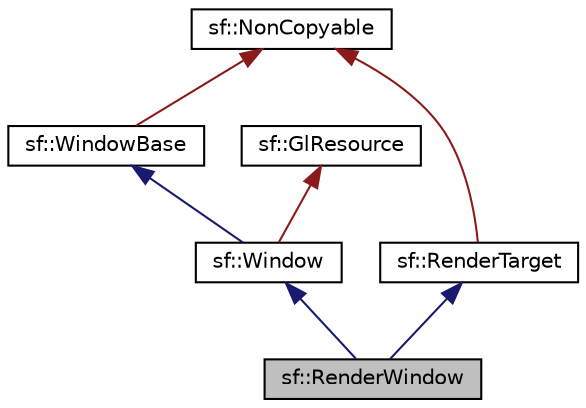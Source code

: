 digraph "sf::RenderWindow"
{
 // LATEX_PDF_SIZE
  edge [fontname="Helvetica",fontsize="10",labelfontname="Helvetica",labelfontsize="10"];
  node [fontname="Helvetica",fontsize="10",shape=record];
  Node1 [label="sf::RenderWindow",height=0.2,width=0.4,color="black", fillcolor="grey75", style="filled", fontcolor="black",tooltip="Window that can serve as a target for 2D drawing."];
  Node2 -> Node1 [dir="back",color="midnightblue",fontsize="10",style="solid",fontname="Helvetica"];
  Node2 [label="sf::Window",height=0.2,width=0.4,color="black", fillcolor="white", style="filled",URL="$dd/d2f/classsf_1_1Window.html",tooltip="Window that serves as a target for OpenGL rendering."];
  Node3 -> Node2 [dir="back",color="midnightblue",fontsize="10",style="solid",fontname="Helvetica"];
  Node3 [label="sf::WindowBase",height=0.2,width=0.4,color="black", fillcolor="white", style="filled",URL="$d2/d1d/classsf_1_1WindowBase.html",tooltip="Window that serves as a base for other windows."];
  Node4 -> Node3 [dir="back",color="firebrick4",fontsize="10",style="solid",fontname="Helvetica"];
  Node4 [label="sf::NonCopyable",height=0.2,width=0.4,color="black", fillcolor="white", style="filled",URL="$d0/da7/classsf_1_1NonCopyable.html",tooltip="Utility class that makes any derived class non-copyable."];
  Node5 -> Node2 [dir="back",color="firebrick4",fontsize="10",style="solid",fontname="Helvetica"];
  Node5 [label="sf::GlResource",height=0.2,width=0.4,color="black", fillcolor="white", style="filled",URL="$d7/db6/classsf_1_1GlResource.html",tooltip="Base class for classes that require an OpenGL context."];
  Node6 -> Node1 [dir="back",color="midnightblue",fontsize="10",style="solid",fontname="Helvetica"];
  Node6 [label="sf::RenderTarget",height=0.2,width=0.4,color="black", fillcolor="white", style="filled",URL="$d1/d0b/classsf_1_1RenderTarget.html",tooltip="Base class for all render targets (window, texture, ...)"];
  Node4 -> Node6 [dir="back",color="firebrick4",fontsize="10",style="solid",fontname="Helvetica"];
}
